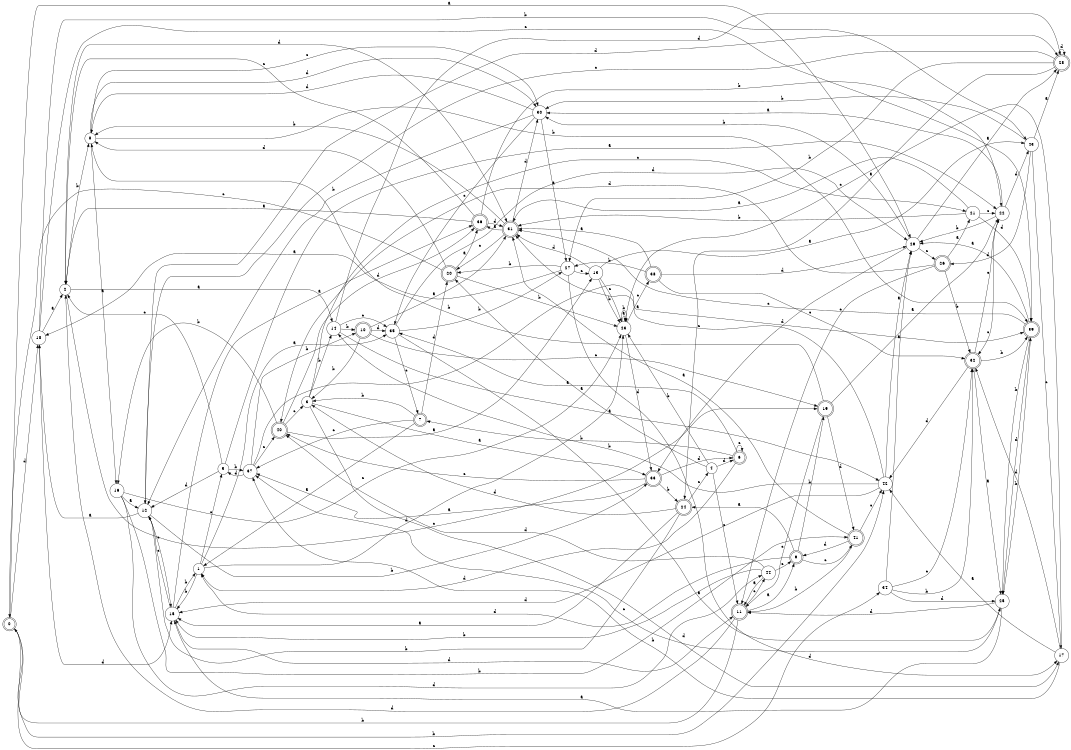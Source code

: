 digraph n36_5 {
__start0 [label="" shape="none"];

rankdir=LR;
size="8,5";

s0 [style="rounded,filled", color="black", fillcolor="white" shape="doublecircle", label="0"];
s1 [style="filled", color="black", fillcolor="white" shape="circle", label="1"];
s2 [style="filled", color="black", fillcolor="white" shape="circle", label="2"];
s3 [style="filled", color="black", fillcolor="white" shape="circle", label="3"];
s4 [style="filled", color="black", fillcolor="white" shape="circle", label="4"];
s5 [style="filled", color="black", fillcolor="white" shape="circle", label="5"];
s6 [style="rounded,filled", color="black", fillcolor="white" shape="doublecircle", label="6"];
s7 [style="rounded,filled", color="black", fillcolor="white" shape="doublecircle", label="7"];
s8 [style="filled", color="black", fillcolor="white" shape="circle", label="8"];
s9 [style="rounded,filled", color="black", fillcolor="white" shape="doublecircle", label="9"];
s10 [style="rounded,filled", color="black", fillcolor="white" shape="doublecircle", label="10"];
s11 [style="rounded,filled", color="black", fillcolor="white" shape="doublecircle", label="11"];
s12 [style="filled", color="black", fillcolor="white" shape="circle", label="12"];
s13 [style="filled", color="black", fillcolor="white" shape="circle", label="13"];
s14 [style="filled", color="black", fillcolor="white" shape="circle", label="14"];
s15 [style="filled", color="black", fillcolor="white" shape="circle", label="15"];
s16 [style="filled", color="black", fillcolor="white" shape="circle", label="16"];
s17 [style="filled", color="black", fillcolor="white" shape="circle", label="17"];
s18 [style="filled", color="black", fillcolor="white" shape="circle", label="18"];
s19 [style="rounded,filled", color="black", fillcolor="white" shape="doublecircle", label="19"];
s20 [style="rounded,filled", color="black", fillcolor="white" shape="doublecircle", label="20"];
s21 [style="filled", color="black", fillcolor="white" shape="circle", label="21"];
s22 [style="filled", color="black", fillcolor="white" shape="circle", label="22"];
s23 [style="filled", color="black", fillcolor="white" shape="circle", label="23"];
s24 [style="rounded,filled", color="black", fillcolor="white" shape="doublecircle", label="24"];
s25 [style="filled", color="black", fillcolor="white" shape="circle", label="25"];
s26 [style="rounded,filled", color="black", fillcolor="white" shape="doublecircle", label="26"];
s27 [style="filled", color="black", fillcolor="white" shape="circle", label="27"];
s28 [style="rounded,filled", color="black", fillcolor="white" shape="doublecircle", label="28"];
s29 [style="filled", color="black", fillcolor="white" shape="circle", label="29"];
s30 [style="filled", color="black", fillcolor="white" shape="circle", label="30"];
s31 [style="rounded,filled", color="black", fillcolor="white" shape="doublecircle", label="31"];
s32 [style="rounded,filled", color="black", fillcolor="white" shape="doublecircle", label="32"];
s33 [style="rounded,filled", color="black", fillcolor="white" shape="doublecircle", label="33"];
s34 [style="filled", color="black", fillcolor="white" shape="circle", label="34"];
s35 [style="filled", color="black", fillcolor="white" shape="circle", label="35"];
s36 [style="rounded,filled", color="black", fillcolor="white" shape="doublecircle", label="36"];
s37 [style="filled", color="black", fillcolor="white" shape="circle", label="37"];
s38 [style="rounded,filled", color="black", fillcolor="white" shape="doublecircle", label="38"];
s39 [style="rounded,filled", color="black", fillcolor="white" shape="doublecircle", label="39"];
s40 [style="rounded,filled", color="black", fillcolor="white" shape="doublecircle", label="40"];
s41 [style="rounded,filled", color="black", fillcolor="white" shape="doublecircle", label="41"];
s42 [style="filled", color="black", fillcolor="white" shape="circle", label="42"];
s43 [style="filled", color="black", fillcolor="white" shape="circle", label="43"];
s44 [style="filled", color="black", fillcolor="white" shape="circle", label="44"];
s0 -> s29 [label="a"];
s0 -> s42 [label="b"];
s0 -> s34 [label="c"];
s0 -> s18 [label="d"];
s1 -> s35 [label="a"];
s1 -> s15 [label="b"];
s1 -> s5 [label="c"];
s1 -> s23 [label="d"];
s2 -> s14 [label="a"];
s2 -> s8 [label="b"];
s2 -> s19 [label="c"];
s2 -> s31 [label="d"];
s3 -> s33 [label="a"];
s3 -> s14 [label="b"];
s3 -> s21 [label="c"];
s3 -> s17 [label="d"];
s4 -> s20 [label="a"];
s4 -> s23 [label="b"];
s4 -> s11 [label="c"];
s4 -> s6 [label="d"];
s5 -> s22 [label="a"];
s5 -> s37 [label="b"];
s5 -> s2 [label="c"];
s5 -> s12 [label="d"];
s6 -> s35 [label="a"];
s6 -> s7 [label="b"];
s6 -> s6 [label="c"];
s6 -> s1 [label="d"];
s7 -> s1 [label="a"];
s7 -> s3 [label="b"];
s7 -> s37 [label="c"];
s7 -> s20 [label="d"];
s8 -> s16 [label="a"];
s8 -> s39 [label="b"];
s8 -> s30 [label="c"];
s8 -> s30 [label="d"];
s9 -> s24 [label="a"];
s9 -> s19 [label="b"];
s9 -> s41 [label="c"];
s9 -> s1 [label="d"];
s10 -> s31 [label="a"];
s10 -> s3 [label="b"];
s10 -> s19 [label="c"];
s10 -> s35 [label="d"];
s11 -> s9 [label="a"];
s11 -> s0 [label="b"];
s11 -> s44 [label="c"];
s11 -> s2 [label="d"];
s12 -> s18 [label="a"];
s12 -> s33 [label="b"];
s12 -> s15 [label="c"];
s12 -> s28 [label="d"];
s13 -> s43 [label="a"];
s13 -> s23 [label="b"];
s13 -> s23 [label="c"];
s13 -> s31 [label="d"];
s14 -> s42 [label="a"];
s14 -> s10 [label="b"];
s14 -> s35 [label="c"];
s14 -> s28 [label="d"];
s15 -> s36 [label="a"];
s15 -> s1 [label="b"];
s15 -> s12 [label="c"];
s15 -> s11 [label="d"];
s16 -> s12 [label="a"];
s16 -> s41 [label="b"];
s16 -> s23 [label="c"];
s16 -> s44 [label="d"];
s17 -> s42 [label="a"];
s17 -> s37 [label="b"];
s17 -> s23 [label="c"];
s17 -> s32 [label="d"];
s18 -> s2 [label="a"];
s18 -> s43 [label="b"];
s18 -> s39 [label="c"];
s18 -> s15 [label="d"];
s19 -> s22 [label="a"];
s19 -> s8 [label="b"];
s19 -> s11 [label="c"];
s19 -> s41 [label="d"];
s20 -> s36 [label="a"];
s20 -> s23 [label="b"];
s20 -> s0 [label="c"];
s20 -> s8 [label="d"];
s21 -> s31 [label="a"];
s21 -> s31 [label="b"];
s21 -> s22 [label="c"];
s21 -> s39 [label="d"];
s22 -> s30 [label="a"];
s22 -> s29 [label="b"];
s22 -> s32 [label="c"];
s22 -> s43 [label="d"];
s23 -> s23 [label="a"];
s23 -> s23 [label="b"];
s23 -> s38 [label="c"];
s23 -> s33 [label="d"];
s24 -> s15 [label="a"];
s24 -> s12 [label="b"];
s24 -> s4 [label="c"];
s24 -> s3 [label="d"];
s25 -> s15 [label="a"];
s25 -> s39 [label="b"];
s25 -> s37 [label="c"];
s25 -> s11 [label="d"];
s26 -> s21 [label="a"];
s26 -> s32 [label="b"];
s26 -> s11 [label="c"];
s26 -> s40 [label="d"];
s27 -> s18 [label="a"];
s27 -> s20 [label="b"];
s27 -> s13 [label="c"];
s27 -> s17 [label="d"];
s28 -> s24 [label="a"];
s28 -> s27 [label="b"];
s28 -> s12 [label="c"];
s28 -> s28 [label="d"];
s29 -> s28 [label="a"];
s29 -> s30 [label="b"];
s29 -> s26 [label="c"];
s29 -> s33 [label="d"];
s30 -> s27 [label="a"];
s30 -> s12 [label="b"];
s30 -> s35 [label="c"];
s30 -> s8 [label="d"];
s31 -> s36 [label="a"];
s31 -> s8 [label="b"];
s31 -> s20 [label="c"];
s31 -> s30 [label="d"];
s32 -> s25 [label="a"];
s32 -> s39 [label="b"];
s32 -> s22 [label="c"];
s32 -> s42 [label="d"];
s33 -> s37 [label="a"];
s33 -> s24 [label="b"];
s33 -> s40 [label="c"];
s33 -> s6 [label="d"];
s34 -> s29 [label="a"];
s34 -> s32 [label="b"];
s34 -> s32 [label="c"];
s34 -> s25 [label="d"];
s35 -> s25 [label="a"];
s35 -> s27 [label="b"];
s35 -> s7 [label="c"];
s35 -> s29 [label="d"];
s36 -> s2 [label="a"];
s36 -> s22 [label="b"];
s36 -> s2 [label="c"];
s36 -> s31 [label="d"];
s37 -> s39 [label="a"];
s37 -> s10 [label="b"];
s37 -> s40 [label="c"];
s37 -> s5 [label="d"];
s38 -> s31 [label="a"];
s38 -> s27 [label="b"];
s38 -> s32 [label="c"];
s38 -> s29 [label="d"];
s39 -> s29 [label="a"];
s39 -> s25 [label="b"];
s39 -> s31 [label="c"];
s39 -> s25 [label="d"];
s40 -> s13 [label="a"];
s40 -> s16 [label="b"];
s40 -> s3 [label="c"];
s40 -> s36 [label="d"];
s41 -> s31 [label="a"];
s41 -> s11 [label="b"];
s41 -> s42 [label="c"];
s41 -> s9 [label="d"];
s42 -> s29 [label="a"];
s42 -> s14 [label="b"];
s42 -> s31 [label="c"];
s42 -> s15 [label="d"];
s43 -> s28 [label="a"];
s43 -> s30 [label="b"];
s43 -> s17 [label="c"];
s43 -> s26 [label="d"];
s44 -> s11 [label="a"];
s44 -> s15 [label="b"];
s44 -> s9 [label="c"];
s44 -> s40 [label="d"];

}
